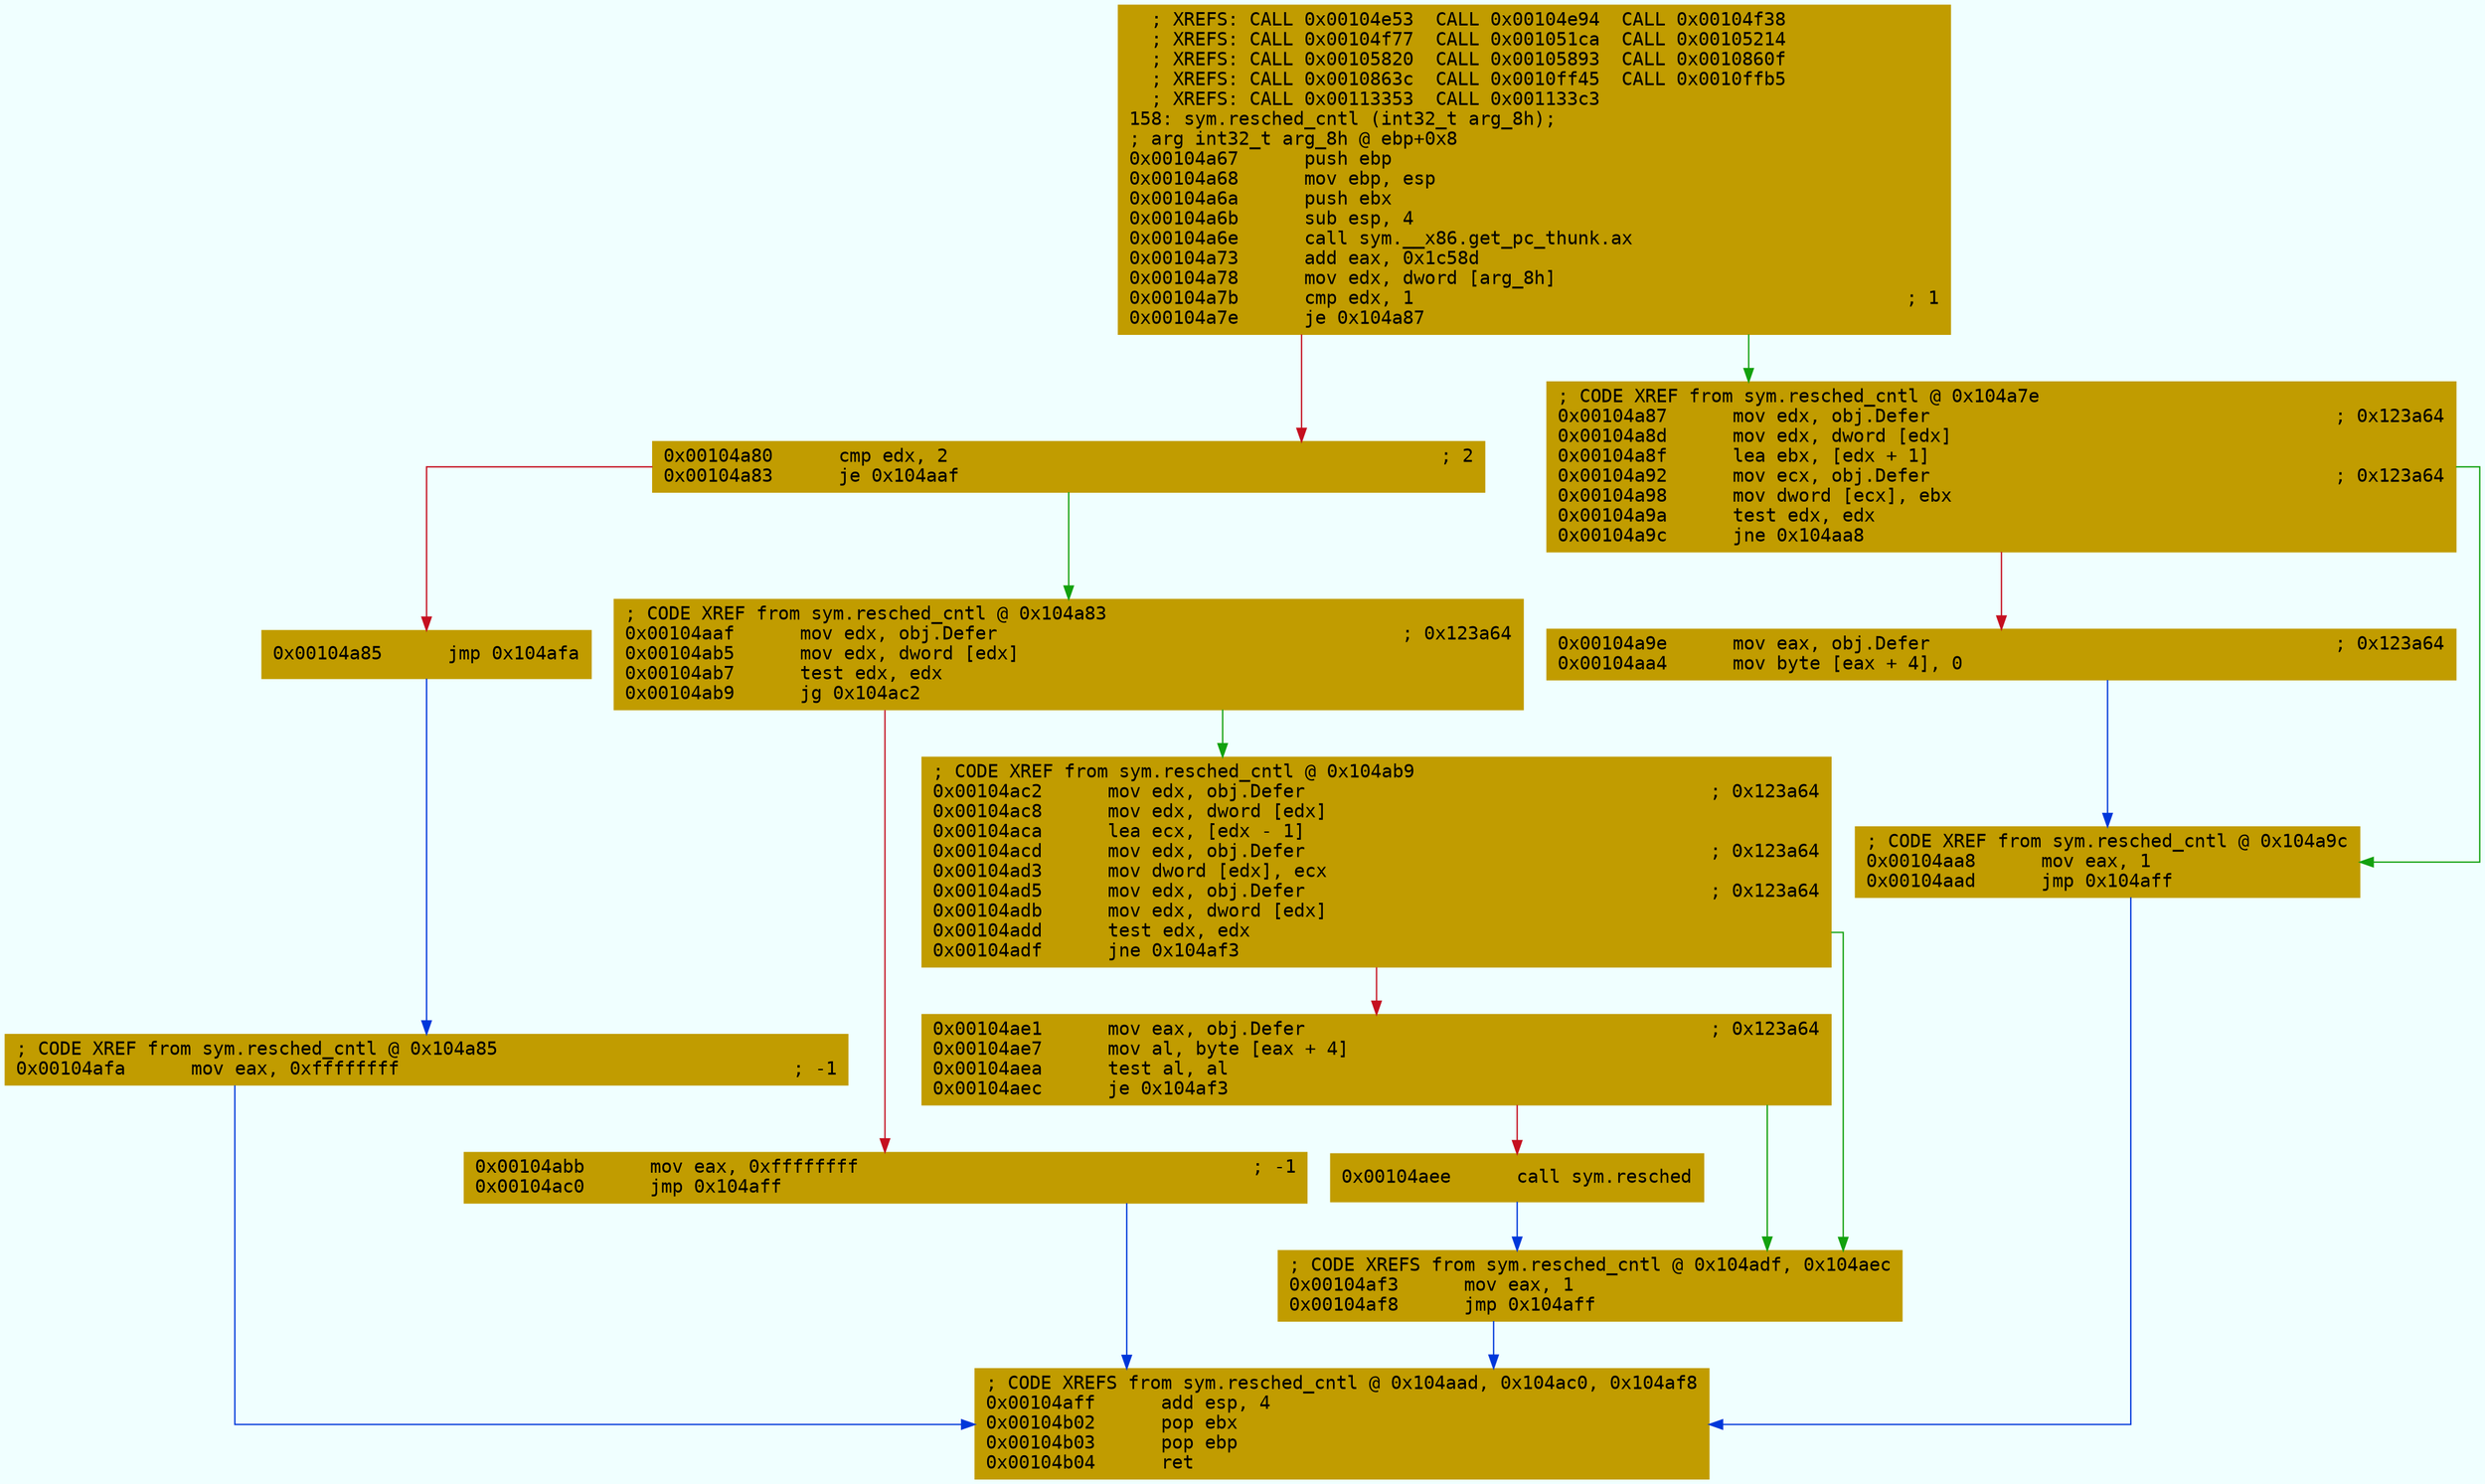 digraph code {
	graph [bgcolor=azure fontsize=8 fontname="Courier" splines="ortho"];
	node [fillcolor=gray style=filled shape=box];
	edge [arrowhead="normal"];
	"0x00104a67" [URL="sym.resched_cntl/0x00104a67", fillcolor="#c19c00",color="#c19c00", fontname="Courier",label="  ; XREFS: CALL 0x00104e53  CALL 0x00104e94  CALL 0x00104f38  \l  ; XREFS: CALL 0x00104f77  CALL 0x001051ca  CALL 0x00105214  \l  ; XREFS: CALL 0x00105820  CALL 0x00105893  CALL 0x0010860f  \l  ; XREFS: CALL 0x0010863c  CALL 0x0010ff45  CALL 0x0010ffb5  \l  ; XREFS: CALL 0x00113353  CALL 0x001133c3  \l158: sym.resched_cntl (int32_t arg_8h);\l; arg int32_t arg_8h @ ebp+0x8\l0x00104a67      push ebp\l0x00104a68      mov ebp, esp\l0x00104a6a      push ebx\l0x00104a6b      sub esp, 4\l0x00104a6e      call sym.__x86.get_pc_thunk.ax\l0x00104a73      add eax, 0x1c58d\l0x00104a78      mov edx, dword [arg_8h]\l0x00104a7b      cmp edx, 1                                             ; 1\l0x00104a7e      je 0x104a87\l"]
	"0x00104a80" [URL="sym.resched_cntl/0x00104a80", fillcolor="#c19c00",color="#c19c00", fontname="Courier",label="0x00104a80      cmp edx, 2                                             ; 2\l0x00104a83      je 0x104aaf\l"]
	"0x00104a85" [URL="sym.resched_cntl/0x00104a85", fillcolor="#c19c00",color="#c19c00", fontname="Courier",label="0x00104a85      jmp 0x104afa\l"]
	"0x00104a87" [URL="sym.resched_cntl/0x00104a87", fillcolor="#c19c00",color="#c19c00", fontname="Courier",label="; CODE XREF from sym.resched_cntl @ 0x104a7e\l0x00104a87      mov edx, obj.Defer                                     ; 0x123a64\l0x00104a8d      mov edx, dword [edx]\l0x00104a8f      lea ebx, [edx + 1]\l0x00104a92      mov ecx, obj.Defer                                     ; 0x123a64\l0x00104a98      mov dword [ecx], ebx\l0x00104a9a      test edx, edx\l0x00104a9c      jne 0x104aa8\l"]
	"0x00104a9e" [URL="sym.resched_cntl/0x00104a9e", fillcolor="#c19c00",color="#c19c00", fontname="Courier",label="0x00104a9e      mov eax, obj.Defer                                     ; 0x123a64\l0x00104aa4      mov byte [eax + 4], 0\l"]
	"0x00104aa8" [URL="sym.resched_cntl/0x00104aa8", fillcolor="#c19c00",color="#c19c00", fontname="Courier",label="; CODE XREF from sym.resched_cntl @ 0x104a9c\l0x00104aa8      mov eax, 1\l0x00104aad      jmp 0x104aff\l"]
	"0x00104aaf" [URL="sym.resched_cntl/0x00104aaf", fillcolor="#c19c00",color="#c19c00", fontname="Courier",label="; CODE XREF from sym.resched_cntl @ 0x104a83\l0x00104aaf      mov edx, obj.Defer                                     ; 0x123a64\l0x00104ab5      mov edx, dword [edx]\l0x00104ab7      test edx, edx\l0x00104ab9      jg 0x104ac2\l"]
	"0x00104abb" [URL="sym.resched_cntl/0x00104abb", fillcolor="#c19c00",color="#c19c00", fontname="Courier",label="0x00104abb      mov eax, 0xffffffff                                    ; -1\l0x00104ac0      jmp 0x104aff\l"]
	"0x00104ac2" [URL="sym.resched_cntl/0x00104ac2", fillcolor="#c19c00",color="#c19c00", fontname="Courier",label="; CODE XREF from sym.resched_cntl @ 0x104ab9\l0x00104ac2      mov edx, obj.Defer                                     ; 0x123a64\l0x00104ac8      mov edx, dword [edx]\l0x00104aca      lea ecx, [edx - 1]\l0x00104acd      mov edx, obj.Defer                                     ; 0x123a64\l0x00104ad3      mov dword [edx], ecx\l0x00104ad5      mov edx, obj.Defer                                     ; 0x123a64\l0x00104adb      mov edx, dword [edx]\l0x00104add      test edx, edx\l0x00104adf      jne 0x104af3\l"]
	"0x00104ae1" [URL="sym.resched_cntl/0x00104ae1", fillcolor="#c19c00",color="#c19c00", fontname="Courier",label="0x00104ae1      mov eax, obj.Defer                                     ; 0x123a64\l0x00104ae7      mov al, byte [eax + 4]\l0x00104aea      test al, al\l0x00104aec      je 0x104af3\l"]
	"0x00104aee" [URL="sym.resched_cntl/0x00104aee", fillcolor="#c19c00",color="#c19c00", fontname="Courier",label="0x00104aee      call sym.resched\l"]
	"0x00104af3" [URL="sym.resched_cntl/0x00104af3", fillcolor="#c19c00",color="#c19c00", fontname="Courier",label="; CODE XREFS from sym.resched_cntl @ 0x104adf, 0x104aec\l0x00104af3      mov eax, 1\l0x00104af8      jmp 0x104aff\l"]
	"0x00104afa" [URL="sym.resched_cntl/0x00104afa", fillcolor="#c19c00",color="#c19c00", fontname="Courier",label="; CODE XREF from sym.resched_cntl @ 0x104a85\l0x00104afa      mov eax, 0xffffffff                                    ; -1\l"]
	"0x00104aff" [URL="sym.resched_cntl/0x00104aff", fillcolor="#c19c00",color="#c19c00", fontname="Courier",label="; CODE XREFS from sym.resched_cntl @ 0x104aad, 0x104ac0, 0x104af8\l0x00104aff      add esp, 4\l0x00104b02      pop ebx\l0x00104b03      pop ebp\l0x00104b04      ret\l"]
        "0x00104a67" -> "0x00104a87" [color="#13a10e"];
        "0x00104a67" -> "0x00104a80" [color="#c50f1f"];
        "0x00104a80" -> "0x00104aaf" [color="#13a10e"];
        "0x00104a80" -> "0x00104a85" [color="#c50f1f"];
        "0x00104a85" -> "0x00104afa" [color="#0037da"];
        "0x00104a87" -> "0x00104aa8" [color="#13a10e"];
        "0x00104a87" -> "0x00104a9e" [color="#c50f1f"];
        "0x00104a9e" -> "0x00104aa8" [color="#0037da"];
        "0x00104aa8" -> "0x00104aff" [color="#0037da"];
        "0x00104aaf" -> "0x00104ac2" [color="#13a10e"];
        "0x00104aaf" -> "0x00104abb" [color="#c50f1f"];
        "0x00104abb" -> "0x00104aff" [color="#0037da"];
        "0x00104ac2" -> "0x00104af3" [color="#13a10e"];
        "0x00104ac2" -> "0x00104ae1" [color="#c50f1f"];
        "0x00104ae1" -> "0x00104af3" [color="#13a10e"];
        "0x00104ae1" -> "0x00104aee" [color="#c50f1f"];
        "0x00104aee" -> "0x00104af3" [color="#0037da"];
        "0x00104af3" -> "0x00104aff" [color="#0037da"];
        "0x00104afa" -> "0x00104aff" [color="#0037da"];
}
